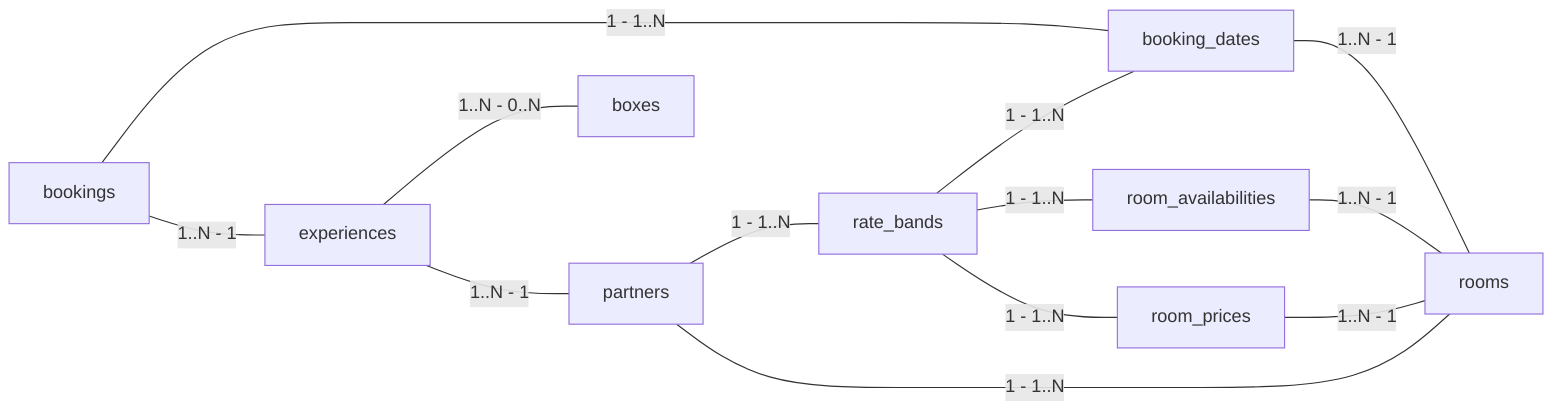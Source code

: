 graph LR
bookings ---|"1 - 1..N"| booking_dates
bookings ---|"1..N - 1"| experiences
experiences ---|"1..N - 0..N"| boxes
experiences ---|"1..N - 1"| partners
partners ---|"1 - 1..N"| rate_bands
partners ---|"1 - 1..N"| rooms
rate_bands  ---|"1 - 1..N"| booking_dates
rate_bands  ---|"1 - 1..N"| room_availabilities
rate_bands  ---|"1 - 1..N"| room_prices
room_availabilities  ---|"1..N - 1"| rooms
room_prices  ---|"1..N - 1"| rooms
booking_dates ---|"1..N - 1"| rooms
